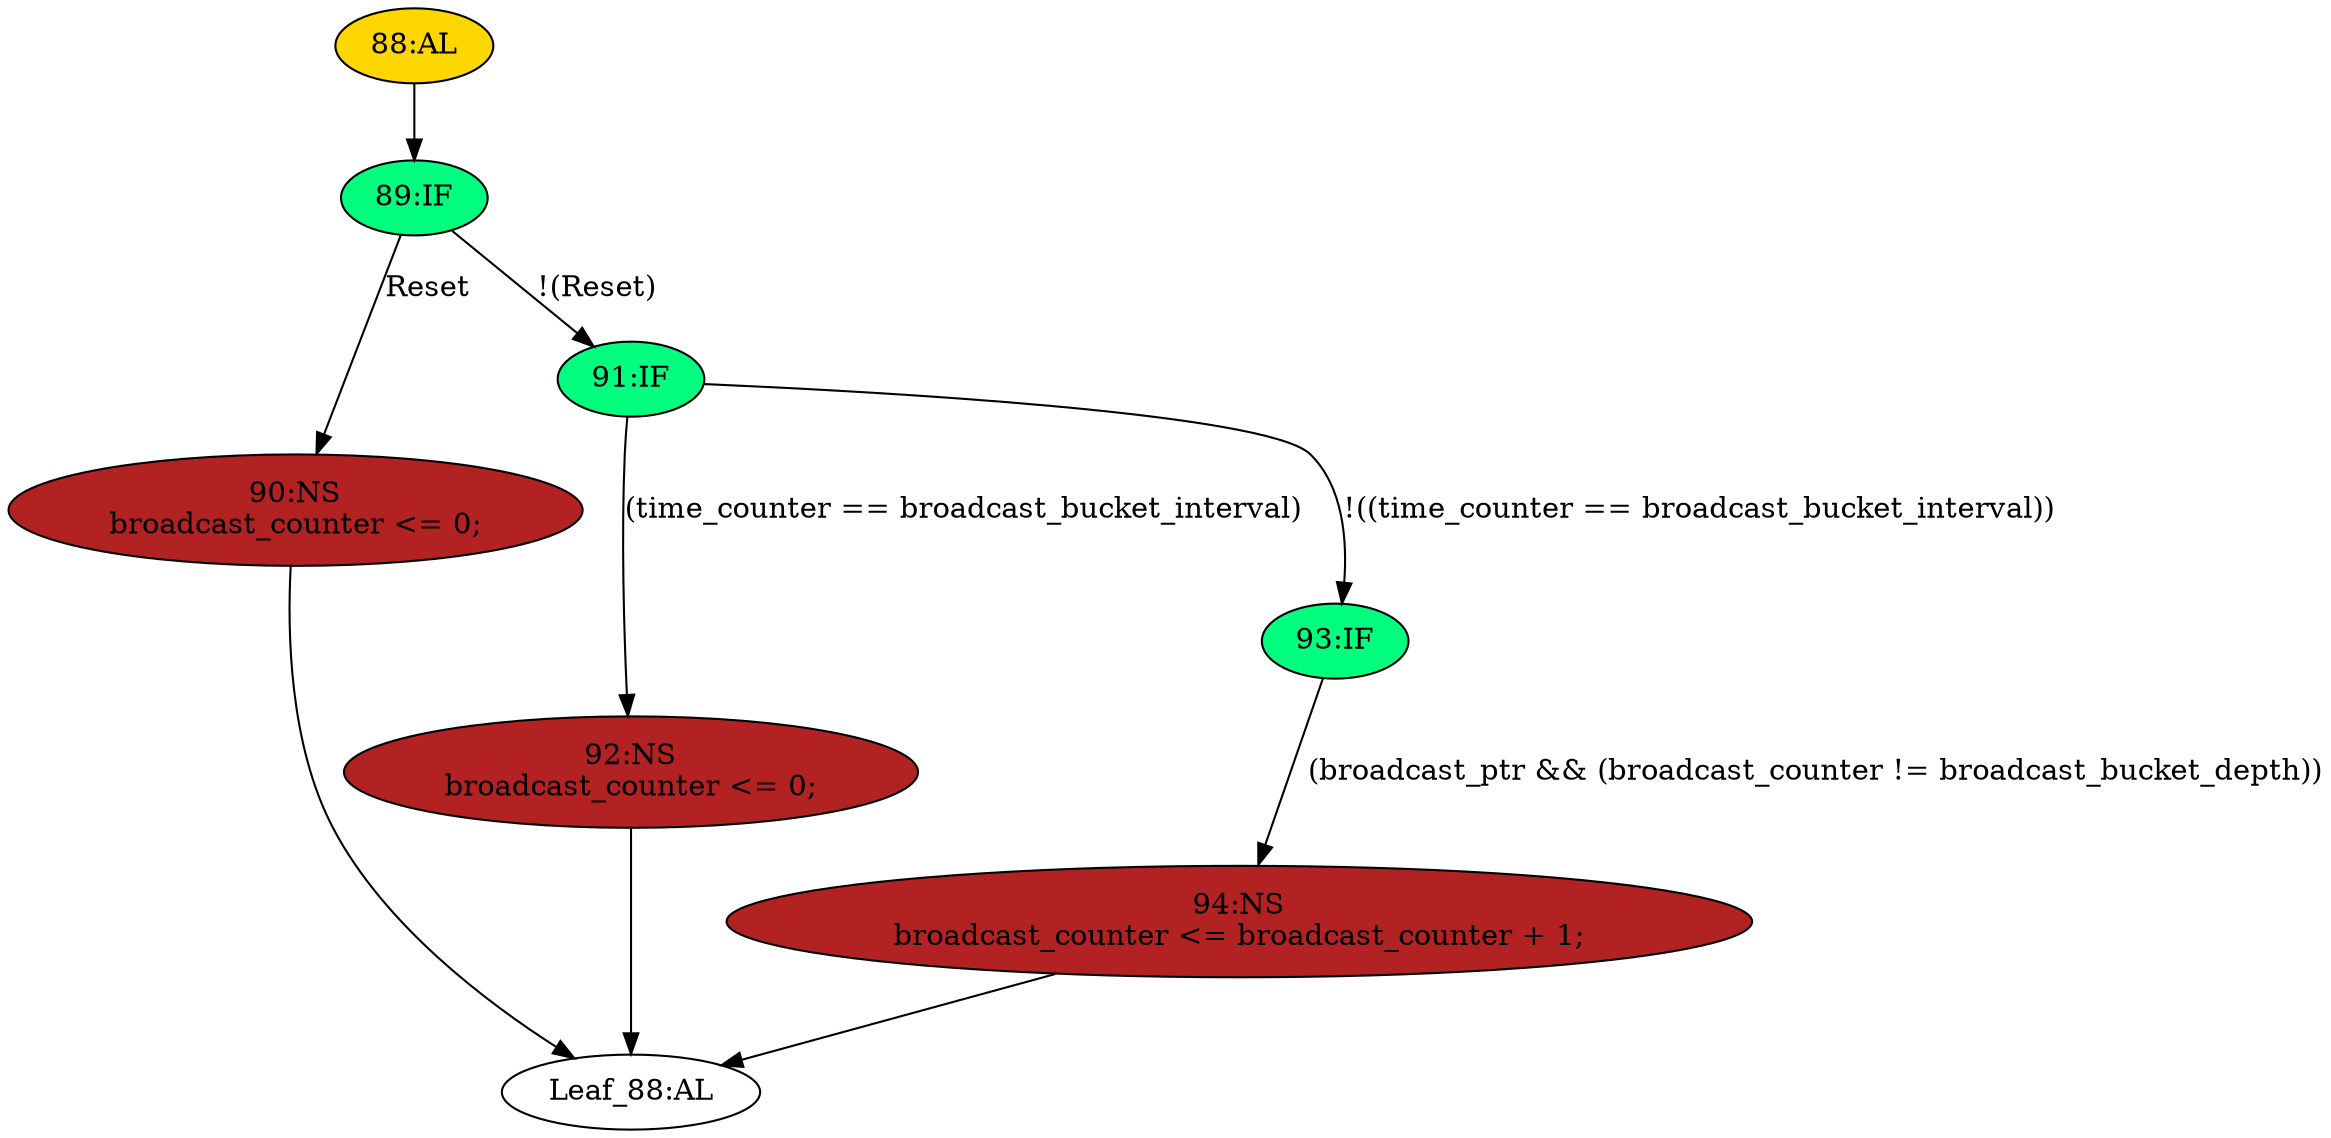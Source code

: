 strict digraph "" {
	node [label="\N"];
	"92:NS"	 [ast="<pyverilog.vparser.ast.NonblockingSubstitution object at 0x7f94e6e0ad10>",
		fillcolor=firebrick,
		label="92:NS
broadcast_counter <= 0;",
		statements="[<pyverilog.vparser.ast.NonblockingSubstitution object at 0x7f94e6e0ad10>]",
		style=filled,
		typ=NonblockingSubstitution];
	"Leaf_88:AL"	 [def_var="['broadcast_counter']",
		label="Leaf_88:AL"];
	"92:NS" -> "Leaf_88:AL"	 [cond="[]",
		lineno=None];
	"94:NS"	 [ast="<pyverilog.vparser.ast.NonblockingSubstitution object at 0x7f94e6e0af90>",
		fillcolor=firebrick,
		label="94:NS
broadcast_counter <= broadcast_counter + 1;",
		statements="[<pyverilog.vparser.ast.NonblockingSubstitution object at 0x7f94e6e0af90>]",
		style=filled,
		typ=NonblockingSubstitution];
	"94:NS" -> "Leaf_88:AL"	 [cond="[]",
		lineno=None];
	"88:AL"	 [ast="<pyverilog.vparser.ast.Always object at 0x7f94e6e11350>",
		clk_sens=True,
		fillcolor=gold,
		label="88:AL",
		sens="['Clk', 'Reset']",
		statements="[]",
		style=filled,
		typ=Always,
		use_var="['Reset', 'broadcast_bucket_depth', 'time_counter', 'broadcast_ptr', 'broadcast_counter', 'broadcast_bucket_interval']"];
	"89:IF"	 [ast="<pyverilog.vparser.ast.IfStatement object at 0x7f94e6e114d0>",
		fillcolor=springgreen,
		label="89:IF",
		statements="[]",
		style=filled,
		typ=IfStatement];
	"88:AL" -> "89:IF"	 [cond="[]",
		lineno=None];
	"90:NS"	 [ast="<pyverilog.vparser.ast.NonblockingSubstitution object at 0x7f94e6e11810>",
		fillcolor=firebrick,
		label="90:NS
broadcast_counter <= 0;",
		statements="[<pyverilog.vparser.ast.NonblockingSubstitution object at 0x7f94e6e11810>]",
		style=filled,
		typ=NonblockingSubstitution];
	"89:IF" -> "90:NS"	 [cond="['Reset']",
		label=Reset,
		lineno=89];
	"91:IF"	 [ast="<pyverilog.vparser.ast.IfStatement object at 0x7f94e6e11550>",
		fillcolor=springgreen,
		label="91:IF",
		statements="[]",
		style=filled,
		typ=IfStatement];
	"89:IF" -> "91:IF"	 [cond="['Reset']",
		label="!(Reset)",
		lineno=89];
	"90:NS" -> "Leaf_88:AL"	 [cond="[]",
		lineno=None];
	"91:IF" -> "92:NS"	 [cond="['time_counter', 'broadcast_bucket_interval']",
		label="(time_counter == broadcast_bucket_interval)",
		lineno=91];
	"93:IF"	 [ast="<pyverilog.vparser.ast.IfStatement object at 0x7f94e6e11590>",
		fillcolor=springgreen,
		label="93:IF",
		statements="[]",
		style=filled,
		typ=IfStatement];
	"91:IF" -> "93:IF"	 [cond="['time_counter', 'broadcast_bucket_interval']",
		label="!((time_counter == broadcast_bucket_interval))",
		lineno=91];
	"93:IF" -> "94:NS"	 [cond="['broadcast_ptr', 'broadcast_counter', 'broadcast_bucket_depth']",
		label="(broadcast_ptr && (broadcast_counter != broadcast_bucket_depth))",
		lineno=93];
}
